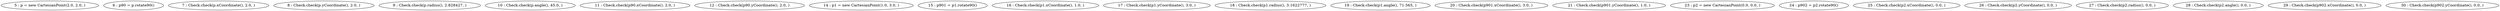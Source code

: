 digraph G {
"5 : p = new CartesianPoint(2.0, 2.0, )"
"6 : p90 = p.rotate90()"
"7 : Check.check(p.xCoordinate(), 2.0, )"
"8 : Check.check(p.yCoordinate(), 2.0, )"
"9 : Check.check(p.radius(), 2.828427, )"
"10 : Check.check(p.angle(), 45.0, )"
"11 : Check.check(p90.xCoordinate(), 2.0, )"
"12 : Check.check(p90.yCoordinate(), 2.0, )"
"14 : p1 = new CartesianPoint(1.0, 3.0, )"
"15 : p901 = p1.rotate90()"
"16 : Check.check(p1.xCoordinate(), 1.0, )"
"17 : Check.check(p1.yCoordinate(), 3.0, )"
"18 : Check.check(p1.radius(), 3.1622777, )"
"19 : Check.check(p1.angle(), 71.565, )"
"20 : Check.check(p901.xCoordinate(), 3.0, )"
"21 : Check.check(p901.yCoordinate(), 1.0, )"
"23 : p2 = new CartesianPoint(0.0, 0.0, )"
"24 : p902 = p2.rotate90()"
"25 : Check.check(p2.xCoordinate(), 0.0, )"
"26 : Check.check(p2.yCoordinate(), 0.0, )"
"27 : Check.check(p2.radius(), 0.0, )"
"28 : Check.check(p2.angle(), 0.0, )"
"29 : Check.check(p902.xCoordinate(), 0.0, )"
"30 : Check.check(p902.yCoordinate(), 0.0, )"
}
